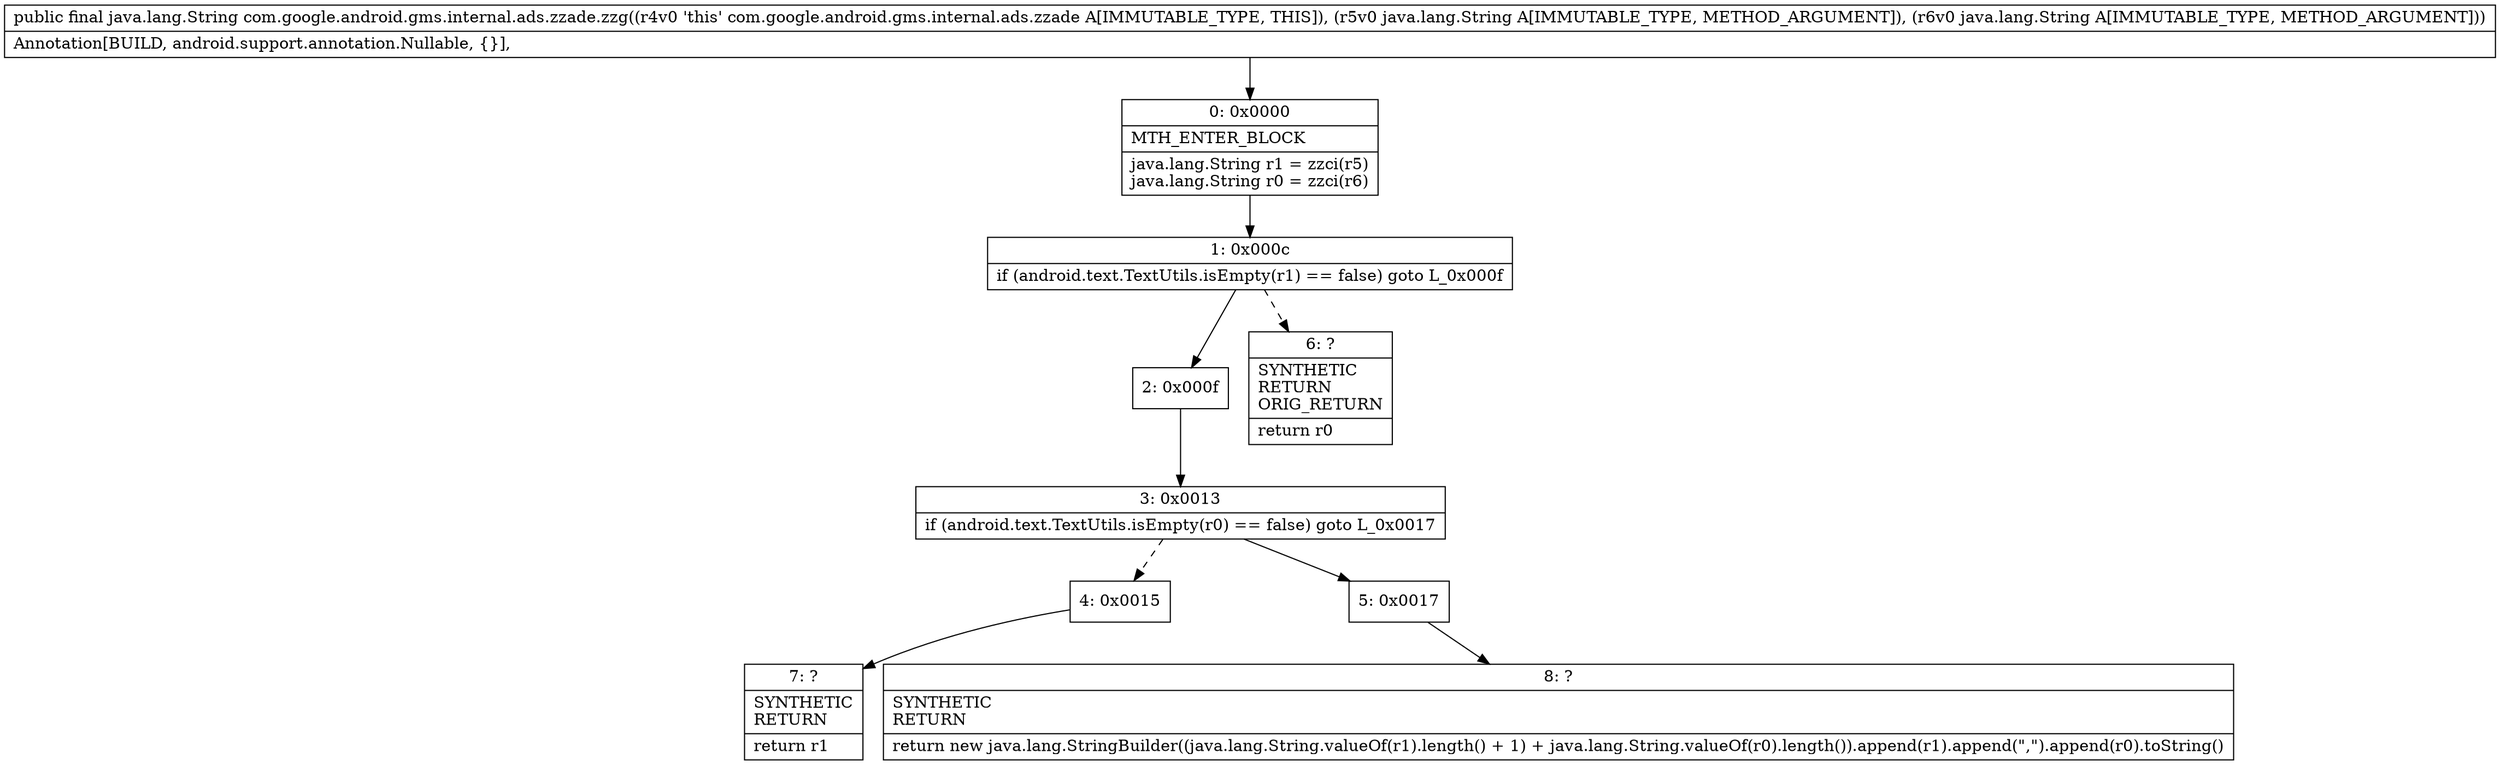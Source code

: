 digraph "CFG forcom.google.android.gms.internal.ads.zzade.zzg(Ljava\/lang\/String;Ljava\/lang\/String;)Ljava\/lang\/String;" {
Node_0 [shape=record,label="{0\:\ 0x0000|MTH_ENTER_BLOCK\l|java.lang.String r1 = zzci(r5)\ljava.lang.String r0 = zzci(r6)\l}"];
Node_1 [shape=record,label="{1\:\ 0x000c|if (android.text.TextUtils.isEmpty(r1) == false) goto L_0x000f\l}"];
Node_2 [shape=record,label="{2\:\ 0x000f}"];
Node_3 [shape=record,label="{3\:\ 0x0013|if (android.text.TextUtils.isEmpty(r0) == false) goto L_0x0017\l}"];
Node_4 [shape=record,label="{4\:\ 0x0015}"];
Node_5 [shape=record,label="{5\:\ 0x0017}"];
Node_6 [shape=record,label="{6\:\ ?|SYNTHETIC\lRETURN\lORIG_RETURN\l|return r0\l}"];
Node_7 [shape=record,label="{7\:\ ?|SYNTHETIC\lRETURN\l|return r1\l}"];
Node_8 [shape=record,label="{8\:\ ?|SYNTHETIC\lRETURN\l|return new java.lang.StringBuilder((java.lang.String.valueOf(r1).length() + 1) + java.lang.String.valueOf(r0).length()).append(r1).append(\",\").append(r0).toString()\l}"];
MethodNode[shape=record,label="{public final java.lang.String com.google.android.gms.internal.ads.zzade.zzg((r4v0 'this' com.google.android.gms.internal.ads.zzade A[IMMUTABLE_TYPE, THIS]), (r5v0 java.lang.String A[IMMUTABLE_TYPE, METHOD_ARGUMENT]), (r6v0 java.lang.String A[IMMUTABLE_TYPE, METHOD_ARGUMENT]))  | Annotation[BUILD, android.support.annotation.Nullable, \{\}], \l}"];
MethodNode -> Node_0;
Node_0 -> Node_1;
Node_1 -> Node_2;
Node_1 -> Node_6[style=dashed];
Node_2 -> Node_3;
Node_3 -> Node_4[style=dashed];
Node_3 -> Node_5;
Node_4 -> Node_7;
Node_5 -> Node_8;
}

